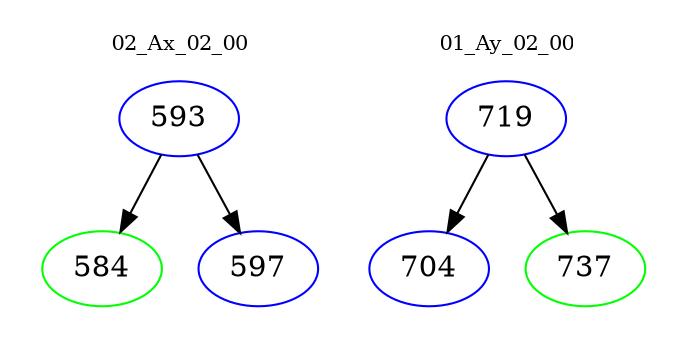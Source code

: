 digraph{
subgraph cluster_0 {
color = white
label = "02_Ax_02_00";
fontsize=10;
T0_593 [label="593", color="blue"]
T0_593 -> T0_584 [color="black"]
T0_584 [label="584", color="green"]
T0_593 -> T0_597 [color="black"]
T0_597 [label="597", color="blue"]
}
subgraph cluster_1 {
color = white
label = "01_Ay_02_00";
fontsize=10;
T1_719 [label="719", color="blue"]
T1_719 -> T1_704 [color="black"]
T1_704 [label="704", color="blue"]
T1_719 -> T1_737 [color="black"]
T1_737 [label="737", color="green"]
}
}
